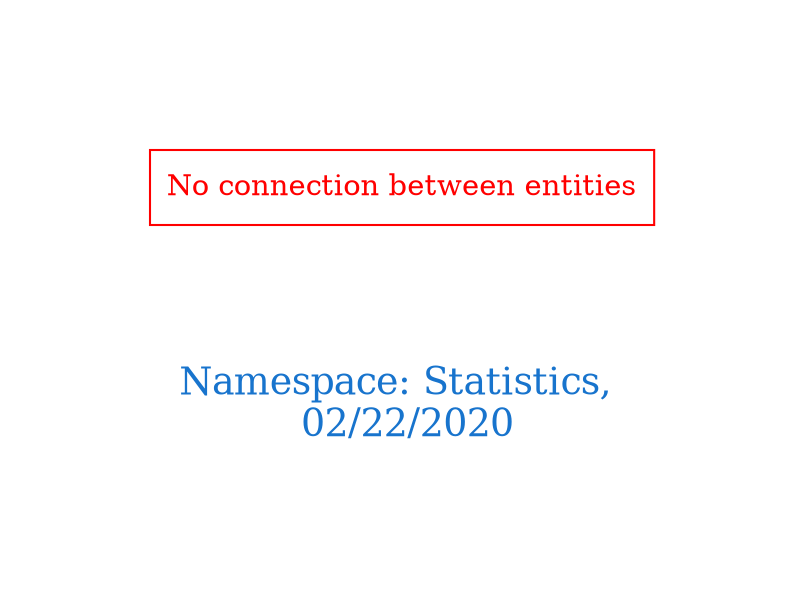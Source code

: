 digraph OGIT_ontology {
 graph [ rankdir= LR,pad=1 
fontsize = 18,
fontcolor= dodgerblue3,label = "\n\n\nNamespace: Statistics, \n 02/22/2020"];
node[shape=polygon];
edge [  color="gray81"];

"No connection between entities" [fontcolor = "red",color="red", shape="polygon"]
}
